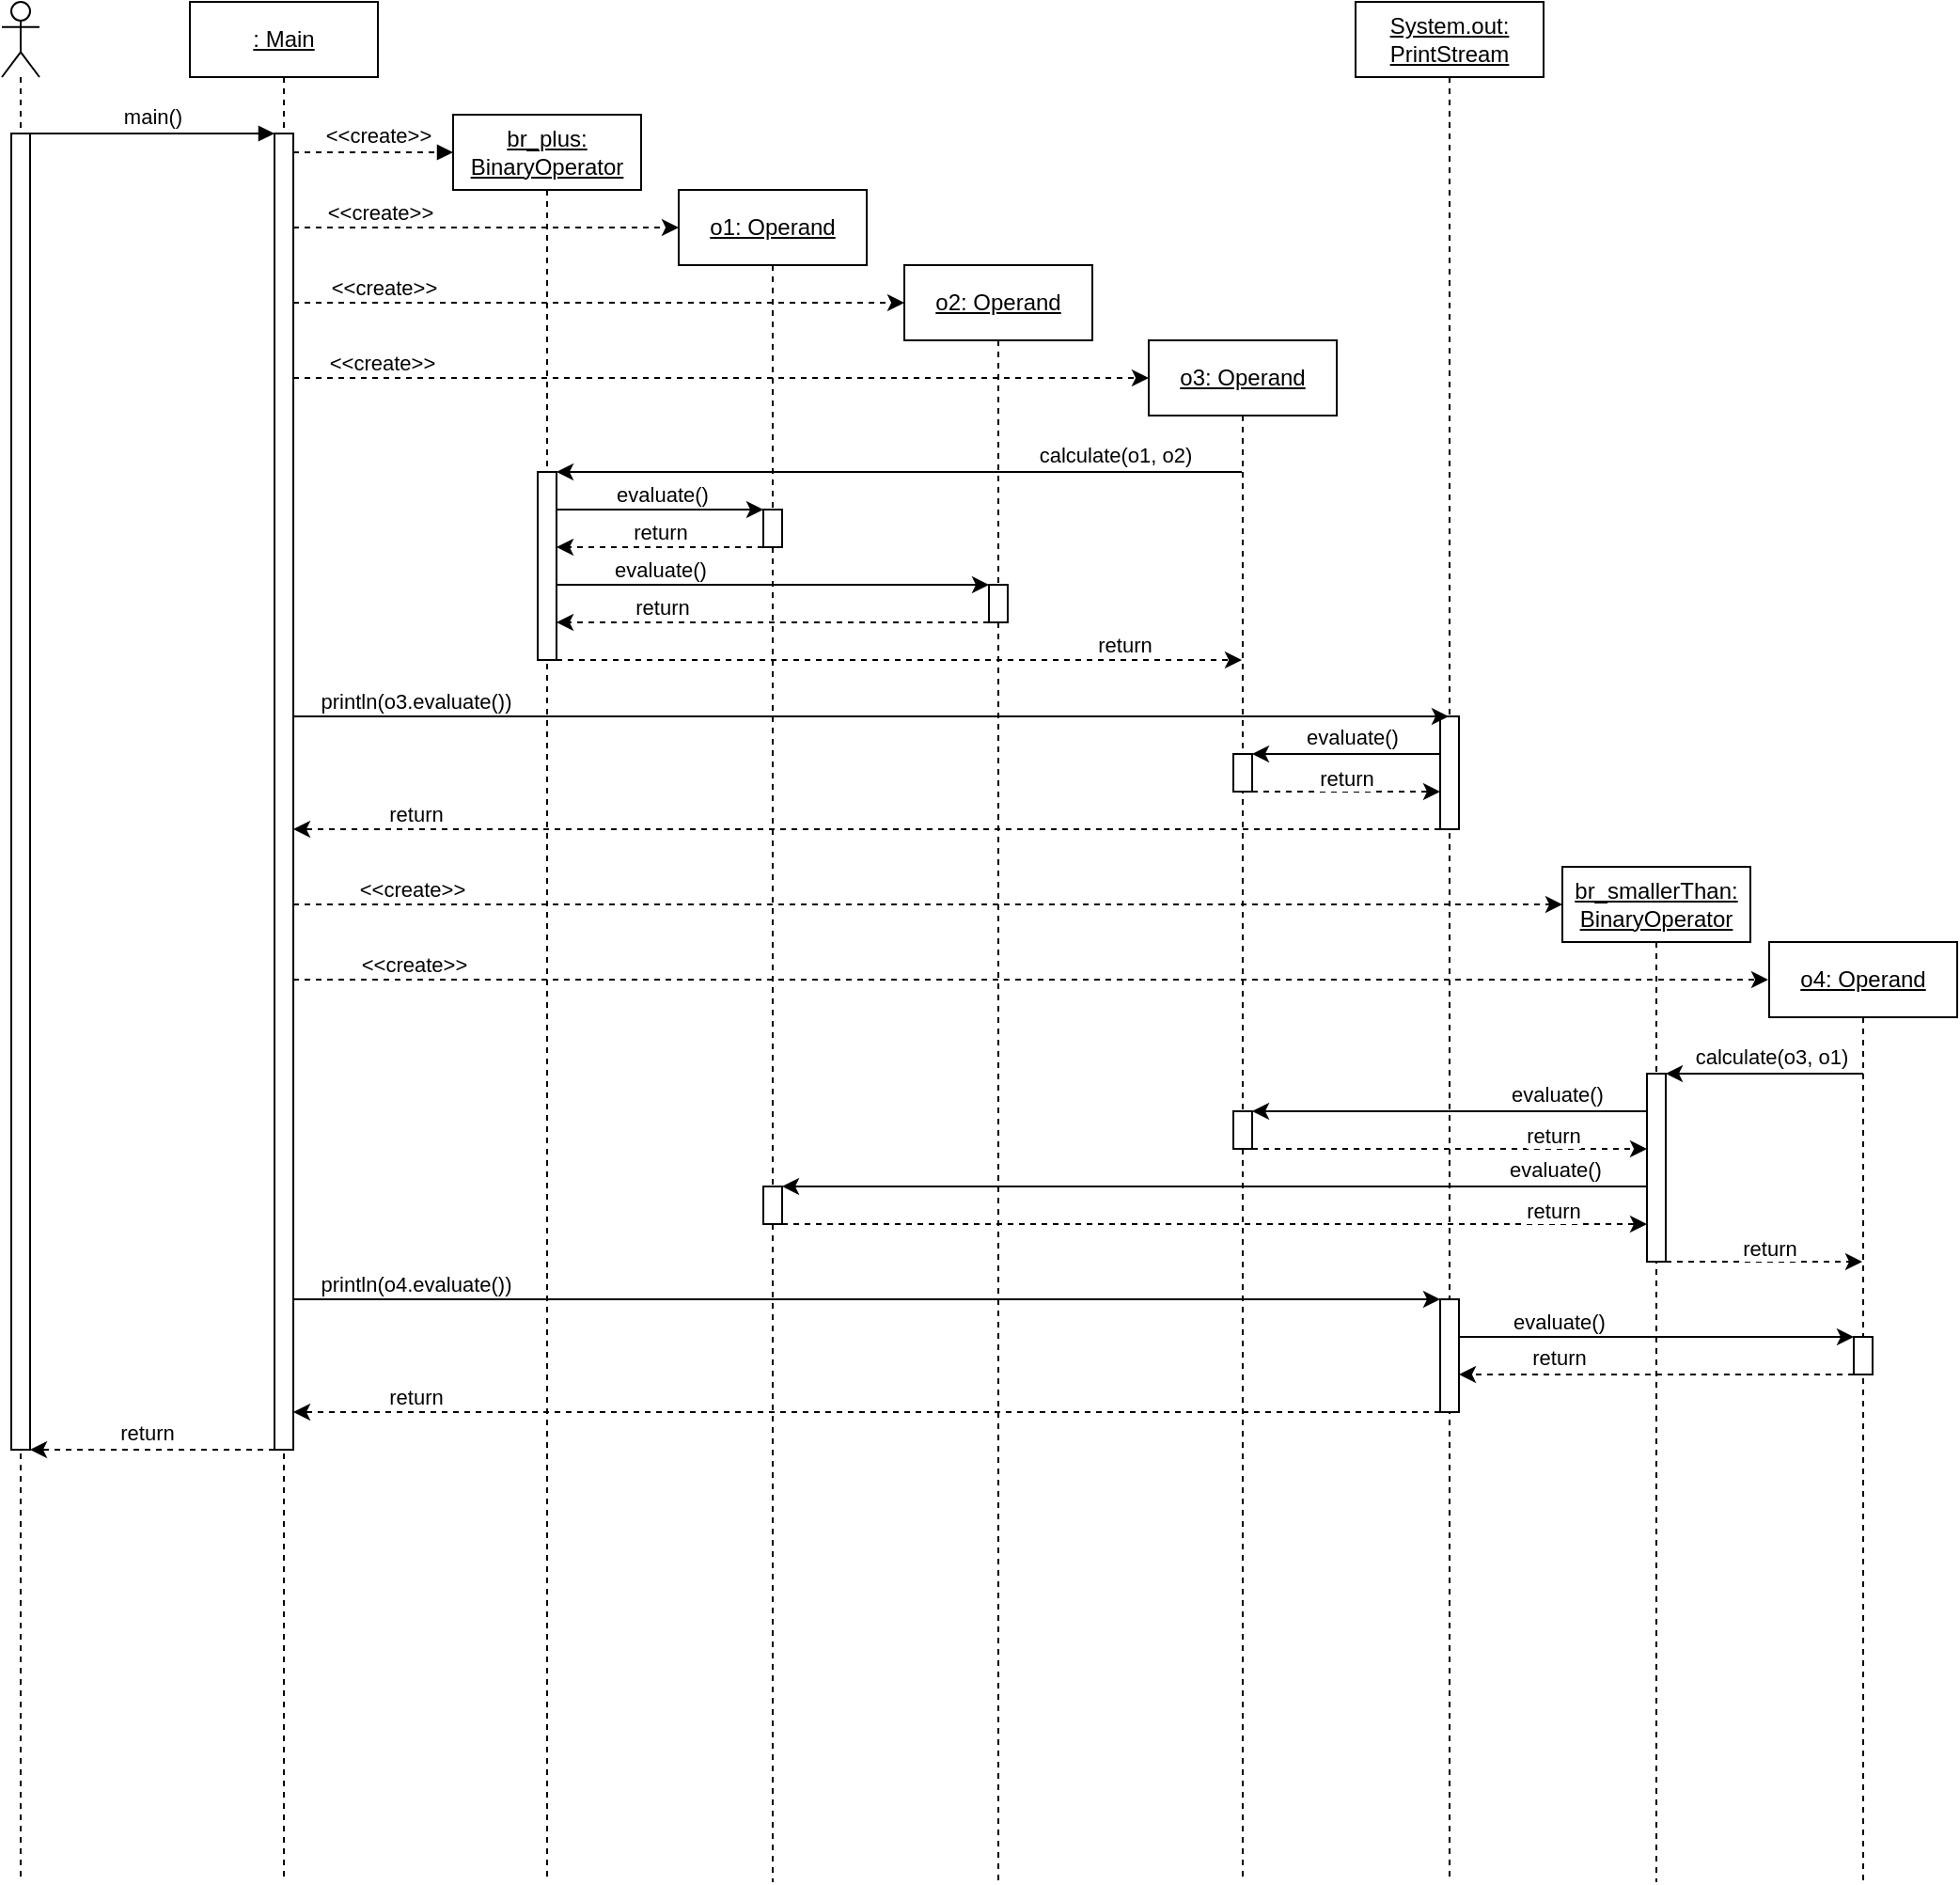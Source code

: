 <mxfile version="23.1.4" type="github">
  <diagram name="Page-1" id="2YBvvXClWsGukQMizWep">
    <mxGraphModel dx="2017" dy="569" grid="1" gridSize="10" guides="1" tooltips="1" connect="1" arrows="1" fold="1" page="1" pageScale="1" pageWidth="850" pageHeight="1100" math="0" shadow="0">
      <root>
        <mxCell id="0" />
        <mxCell id="1" parent="0" />
        <mxCell id="rCQYXWv0gWb4d6cG3vs2-90" value="" style="shape=umlLifeline;perimeter=lifelinePerimeter;whiteSpace=wrap;html=1;container=1;dropTarget=0;collapsible=0;recursiveResize=0;outlineConnect=0;portConstraint=eastwest;newEdgeStyle={&quot;curved&quot;:0,&quot;rounded&quot;:0};participant=umlActor;" vertex="1" parent="1">
          <mxGeometry x="-60" y="40" width="20" height="1000" as="geometry" />
        </mxCell>
        <mxCell id="aM9ryv3xv72pqoxQDRHE-1" value=": Main" style="shape=umlLifeline;perimeter=lifelinePerimeter;whiteSpace=wrap;html=1;container=0;dropTarget=0;collapsible=0;recursiveResize=0;outlineConnect=0;portConstraint=eastwest;newEdgeStyle={&quot;edgeStyle&quot;:&quot;elbowEdgeStyle&quot;,&quot;elbow&quot;:&quot;vertical&quot;,&quot;curved&quot;:0,&quot;rounded&quot;:0};fontStyle=4" parent="1" vertex="1">
          <mxGeometry x="40" y="40" width="100" height="1000" as="geometry" />
        </mxCell>
        <mxCell id="aM9ryv3xv72pqoxQDRHE-2" value="" style="html=1;points=[];perimeter=orthogonalPerimeter;outlineConnect=0;targetShapes=umlLifeline;portConstraint=eastwest;newEdgeStyle={&quot;edgeStyle&quot;:&quot;elbowEdgeStyle&quot;,&quot;elbow&quot;:&quot;vertical&quot;,&quot;curved&quot;:0,&quot;rounded&quot;:0};" parent="aM9ryv3xv72pqoxQDRHE-1" vertex="1">
          <mxGeometry x="45" y="70" width="10" height="700" as="geometry" />
        </mxCell>
        <mxCell id="aM9ryv3xv72pqoxQDRHE-5" value="br_plus: BinaryOperator" style="shape=umlLifeline;perimeter=lifelinePerimeter;whiteSpace=wrap;html=1;container=0;dropTarget=0;collapsible=0;recursiveResize=0;outlineConnect=0;portConstraint=eastwest;newEdgeStyle={&quot;edgeStyle&quot;:&quot;elbowEdgeStyle&quot;,&quot;elbow&quot;:&quot;vertical&quot;,&quot;curved&quot;:0,&quot;rounded&quot;:0};fontStyle=4" parent="1" vertex="1">
          <mxGeometry x="180" y="100" width="100" height="940" as="geometry" />
        </mxCell>
        <mxCell id="rCQYXWv0gWb4d6cG3vs2-32" value="" style="html=1;points=[];perimeter=orthogonalPerimeter;outlineConnect=0;targetShapes=umlLifeline;portConstraint=eastwest;newEdgeStyle={&quot;edgeStyle&quot;:&quot;elbowEdgeStyle&quot;,&quot;elbow&quot;:&quot;vertical&quot;,&quot;curved&quot;:0,&quot;rounded&quot;:0};" vertex="1" parent="aM9ryv3xv72pqoxQDRHE-5">
          <mxGeometry x="45" y="190" width="10" height="100" as="geometry" />
        </mxCell>
        <mxCell id="aM9ryv3xv72pqoxQDRHE-7" value="&amp;lt;&amp;lt;create&amp;gt;&amp;gt;" style="html=1;verticalAlign=bottom;endArrow=block;edgeStyle=elbowEdgeStyle;elbow=vertical;curved=0;rounded=0;dashed=1;" parent="1" source="aM9ryv3xv72pqoxQDRHE-2" edge="1">
          <mxGeometry x="0.059" relative="1" as="geometry">
            <mxPoint x="195" y="130" as="sourcePoint" />
            <Array as="points">
              <mxPoint x="180" y="120" />
            </Array>
            <mxPoint x="180" y="120" as="targetPoint" />
            <mxPoint as="offset" />
          </mxGeometry>
        </mxCell>
        <mxCell id="rCQYXWv0gWb4d6cG3vs2-2" value="o1: Operand" style="shape=umlLifeline;perimeter=lifelinePerimeter;whiteSpace=wrap;html=1;container=0;dropTarget=0;collapsible=0;recursiveResize=0;outlineConnect=0;portConstraint=eastwest;newEdgeStyle={&quot;edgeStyle&quot;:&quot;elbowEdgeStyle&quot;,&quot;elbow&quot;:&quot;vertical&quot;,&quot;curved&quot;:0,&quot;rounded&quot;:0};fontStyle=4" vertex="1" parent="1">
          <mxGeometry x="300" y="140" width="100" height="900" as="geometry" />
        </mxCell>
        <mxCell id="rCQYXWv0gWb4d6cG3vs2-4" value="o2: Operand" style="shape=umlLifeline;perimeter=lifelinePerimeter;whiteSpace=wrap;html=1;container=0;dropTarget=0;collapsible=0;recursiveResize=0;outlineConnect=0;portConstraint=eastwest;newEdgeStyle={&quot;edgeStyle&quot;:&quot;elbowEdgeStyle&quot;,&quot;elbow&quot;:&quot;vertical&quot;,&quot;curved&quot;:0,&quot;rounded&quot;:0};fontStyle=4" vertex="1" parent="1">
          <mxGeometry x="420" y="180" width="100" height="860" as="geometry" />
        </mxCell>
        <mxCell id="rCQYXWv0gWb4d6cG3vs2-40" value="" style="html=1;points=[];perimeter=orthogonalPerimeter;outlineConnect=0;targetShapes=umlLifeline;portConstraint=eastwest;newEdgeStyle={&quot;edgeStyle&quot;:&quot;elbowEdgeStyle&quot;,&quot;elbow&quot;:&quot;vertical&quot;,&quot;curved&quot;:0,&quot;rounded&quot;:0};" vertex="1" parent="rCQYXWv0gWb4d6cG3vs2-4">
          <mxGeometry x="45" y="170" width="10" height="20" as="geometry" />
        </mxCell>
        <mxCell id="rCQYXWv0gWb4d6cG3vs2-6" value="o3: Operand" style="shape=umlLifeline;perimeter=lifelinePerimeter;whiteSpace=wrap;html=1;container=0;dropTarget=0;collapsible=0;recursiveResize=0;outlineConnect=0;portConstraint=eastwest;newEdgeStyle={&quot;edgeStyle&quot;:&quot;elbowEdgeStyle&quot;,&quot;elbow&quot;:&quot;vertical&quot;,&quot;curved&quot;:0,&quot;rounded&quot;:0};fontStyle=4" vertex="1" parent="1">
          <mxGeometry x="550" y="220" width="100" height="820" as="geometry" />
        </mxCell>
        <mxCell id="rCQYXWv0gWb4d6cG3vs2-49" value="" style="html=1;points=[];perimeter=orthogonalPerimeter;outlineConnect=0;targetShapes=umlLifeline;portConstraint=eastwest;newEdgeStyle={&quot;edgeStyle&quot;:&quot;elbowEdgeStyle&quot;,&quot;elbow&quot;:&quot;vertical&quot;,&quot;curved&quot;:0,&quot;rounded&quot;:0};" vertex="1" parent="rCQYXWv0gWb4d6cG3vs2-6">
          <mxGeometry x="45" y="220" width="10" height="20" as="geometry" />
        </mxCell>
        <mxCell id="rCQYXWv0gWb4d6cG3vs2-8" value="System.out: PrintStream" style="shape=umlLifeline;perimeter=lifelinePerimeter;whiteSpace=wrap;html=1;container=0;dropTarget=0;collapsible=0;recursiveResize=0;outlineConnect=0;portConstraint=eastwest;newEdgeStyle={&quot;edgeStyle&quot;:&quot;elbowEdgeStyle&quot;,&quot;elbow&quot;:&quot;vertical&quot;,&quot;curved&quot;:0,&quot;rounded&quot;:0};fontStyle=4" vertex="1" parent="1">
          <mxGeometry x="660" y="40" width="100" height="1000" as="geometry" />
        </mxCell>
        <mxCell id="rCQYXWv0gWb4d6cG3vs2-9" value="" style="html=1;points=[];perimeter=orthogonalPerimeter;outlineConnect=0;targetShapes=umlLifeline;portConstraint=eastwest;newEdgeStyle={&quot;edgeStyle&quot;:&quot;elbowEdgeStyle&quot;,&quot;elbow&quot;:&quot;vertical&quot;,&quot;curved&quot;:0,&quot;rounded&quot;:0};" vertex="1" parent="rCQYXWv0gWb4d6cG3vs2-8">
          <mxGeometry x="45" y="380" width="10" height="60" as="geometry" />
        </mxCell>
        <mxCell id="rCQYXWv0gWb4d6cG3vs2-10" value="br_smallerThan: BinaryOperator" style="shape=umlLifeline;perimeter=lifelinePerimeter;whiteSpace=wrap;html=1;container=0;dropTarget=0;collapsible=0;recursiveResize=0;outlineConnect=0;portConstraint=eastwest;newEdgeStyle={&quot;edgeStyle&quot;:&quot;elbowEdgeStyle&quot;,&quot;elbow&quot;:&quot;vertical&quot;,&quot;curved&quot;:0,&quot;rounded&quot;:0};fontStyle=4" vertex="1" parent="1">
          <mxGeometry x="770" y="500" width="100" height="540" as="geometry" />
        </mxCell>
        <mxCell id="rCQYXWv0gWb4d6cG3vs2-60" value="" style="html=1;points=[];perimeter=orthogonalPerimeter;outlineConnect=0;targetShapes=umlLifeline;portConstraint=eastwest;newEdgeStyle={&quot;edgeStyle&quot;:&quot;elbowEdgeStyle&quot;,&quot;elbow&quot;:&quot;vertical&quot;,&quot;curved&quot;:0,&quot;rounded&quot;:0};" vertex="1" parent="rCQYXWv0gWb4d6cG3vs2-10">
          <mxGeometry x="45" y="110" width="10" height="100" as="geometry" />
        </mxCell>
        <mxCell id="rCQYXWv0gWb4d6cG3vs2-12" value="o4: Operand" style="shape=umlLifeline;perimeter=lifelinePerimeter;whiteSpace=wrap;html=1;container=0;dropTarget=0;collapsible=0;recursiveResize=0;outlineConnect=0;portConstraint=eastwest;newEdgeStyle={&quot;edgeStyle&quot;:&quot;elbowEdgeStyle&quot;,&quot;elbow&quot;:&quot;vertical&quot;,&quot;curved&quot;:0,&quot;rounded&quot;:0};fontStyle=4" vertex="1" parent="1">
          <mxGeometry x="880" y="540" width="100" height="500" as="geometry" />
        </mxCell>
        <mxCell id="rCQYXWv0gWb4d6cG3vs2-79" value="" style="html=1;points=[];perimeter=orthogonalPerimeter;outlineConnect=0;targetShapes=umlLifeline;portConstraint=eastwest;newEdgeStyle={&quot;edgeStyle&quot;:&quot;elbowEdgeStyle&quot;,&quot;elbow&quot;:&quot;vertical&quot;,&quot;curved&quot;:0,&quot;rounded&quot;:0};direction=west;" vertex="1" parent="rCQYXWv0gWb4d6cG3vs2-12">
          <mxGeometry x="45" y="210" width="10" height="20" as="geometry" />
        </mxCell>
        <mxCell id="rCQYXWv0gWb4d6cG3vs2-15" value="" style="endArrow=classic;html=1;rounded=0;verticalAlign=bottom;dashed=1;" edge="1" parent="1">
          <mxGeometry width="50" height="50" relative="1" as="geometry">
            <mxPoint x="95" y="160.0" as="sourcePoint" />
            <mxPoint x="300" y="160" as="targetPoint" />
          </mxGeometry>
        </mxCell>
        <mxCell id="rCQYXWv0gWb4d6cG3vs2-16" value="&amp;lt;&amp;lt;create&amp;gt;&amp;gt;" style="edgeLabel;html=1;align=center;verticalAlign=bottom;resizable=0;points=[];labelPosition=center;verticalLabelPosition=middle;" vertex="1" connectable="0" parent="rCQYXWv0gWb4d6cG3vs2-15">
          <mxGeometry x="-0.248" y="1" relative="1" as="geometry">
            <mxPoint x="-31" y="1" as="offset" />
          </mxGeometry>
        </mxCell>
        <mxCell id="rCQYXWv0gWb4d6cG3vs2-18" value="" style="endArrow=classic;html=1;rounded=0;verticalAlign=bottom;dashed=1;" edge="1" parent="1">
          <mxGeometry width="50" height="50" relative="1" as="geometry">
            <mxPoint x="95" y="200.0" as="sourcePoint" />
            <mxPoint x="420" y="200" as="targetPoint" />
          </mxGeometry>
        </mxCell>
        <mxCell id="rCQYXWv0gWb4d6cG3vs2-19" value="&amp;lt;&amp;lt;create&amp;gt;&amp;gt;" style="edgeLabel;html=1;align=center;verticalAlign=bottom;resizable=0;points=[];" vertex="1" connectable="0" parent="rCQYXWv0gWb4d6cG3vs2-18">
          <mxGeometry x="-0.248" y="1" relative="1" as="geometry">
            <mxPoint x="-74" y="1" as="offset" />
          </mxGeometry>
        </mxCell>
        <mxCell id="rCQYXWv0gWb4d6cG3vs2-27" value="main()" style="html=1;verticalAlign=bottom;endArrow=block;edgeStyle=elbowEdgeStyle;elbow=vertical;curved=0;rounded=0;" edge="1" parent="1">
          <mxGeometry relative="1" as="geometry">
            <mxPoint x="-45" y="110" as="sourcePoint" />
            <Array as="points">
              <mxPoint x="40" y="110" />
            </Array>
            <mxPoint x="85" y="110" as="targetPoint" />
          </mxGeometry>
        </mxCell>
        <mxCell id="rCQYXWv0gWb4d6cG3vs2-28" value="" style="endArrow=classic;html=1;rounded=0;verticalAlign=bottom;dashed=1;" edge="1" parent="1" source="aM9ryv3xv72pqoxQDRHE-2">
          <mxGeometry width="50" height="50" relative="1" as="geometry">
            <mxPoint x="105" y="240" as="sourcePoint" />
            <mxPoint x="550" y="240" as="targetPoint" />
          </mxGeometry>
        </mxCell>
        <mxCell id="rCQYXWv0gWb4d6cG3vs2-29" value="&amp;lt;&amp;lt;create&amp;gt;&amp;gt;" style="edgeLabel;html=1;align=center;verticalAlign=bottom;resizable=0;points=[];" vertex="1" connectable="0" parent="rCQYXWv0gWb4d6cG3vs2-28">
          <mxGeometry x="-0.248" y="1" relative="1" as="geometry">
            <mxPoint x="-124" y="1" as="offset" />
          </mxGeometry>
        </mxCell>
        <mxCell id="rCQYXWv0gWb4d6cG3vs2-30" value="" style="endArrow=classic;html=1;rounded=0;" edge="1" parent="1">
          <mxGeometry width="50" height="50" relative="1" as="geometry">
            <mxPoint x="599.5" y="290" as="sourcePoint" />
            <mxPoint x="235" y="290.0" as="targetPoint" />
          </mxGeometry>
        </mxCell>
        <mxCell id="rCQYXWv0gWb4d6cG3vs2-31" value="calculate(o1, o2)" style="edgeLabel;html=1;align=center;verticalAlign=bottom;resizable=0;points=[];" vertex="1" connectable="0" parent="rCQYXWv0gWb4d6cG3vs2-30">
          <mxGeometry x="-0.631" y="-1" relative="1" as="geometry">
            <mxPoint as="offset" />
          </mxGeometry>
        </mxCell>
        <mxCell id="rCQYXWv0gWb4d6cG3vs2-33" value="" style="endArrow=classic;html=1;rounded=0;" edge="1" parent="1" target="rCQYXWv0gWb4d6cG3vs2-34">
          <mxGeometry width="50" height="50" relative="1" as="geometry">
            <mxPoint x="235" y="310" as="sourcePoint" />
            <mxPoint x="330" y="310" as="targetPoint" />
          </mxGeometry>
        </mxCell>
        <mxCell id="rCQYXWv0gWb4d6cG3vs2-35" value="evaluate()" style="edgeLabel;html=1;align=center;verticalAlign=bottom;resizable=0;points=[];" vertex="1" connectable="0" parent="rCQYXWv0gWb4d6cG3vs2-33">
          <mxGeometry x="-0.291" relative="1" as="geometry">
            <mxPoint x="17" as="offset" />
          </mxGeometry>
        </mxCell>
        <mxCell id="rCQYXWv0gWb4d6cG3vs2-34" value="" style="html=1;points=[];perimeter=orthogonalPerimeter;outlineConnect=0;targetShapes=umlLifeline;portConstraint=eastwest;newEdgeStyle={&quot;edgeStyle&quot;:&quot;elbowEdgeStyle&quot;,&quot;elbow&quot;:&quot;vertical&quot;,&quot;curved&quot;:0,&quot;rounded&quot;:0};" vertex="1" parent="1">
          <mxGeometry x="345" y="310" width="10" height="20" as="geometry" />
        </mxCell>
        <mxCell id="rCQYXWv0gWb4d6cG3vs2-36" value="" style="endArrow=classic;html=1;rounded=0;dashed=1;" edge="1" parent="1">
          <mxGeometry width="50" height="50" relative="1" as="geometry">
            <mxPoint x="345" y="330" as="sourcePoint" />
            <mxPoint x="235" y="330" as="targetPoint" />
          </mxGeometry>
        </mxCell>
        <mxCell id="rCQYXWv0gWb4d6cG3vs2-37" value="return" style="edgeLabel;html=1;align=center;verticalAlign=bottom;resizable=0;points=[];" vertex="1" connectable="0" parent="rCQYXWv0gWb4d6cG3vs2-36">
          <mxGeometry x="-0.291" relative="1" as="geometry">
            <mxPoint x="-16" as="offset" />
          </mxGeometry>
        </mxCell>
        <mxCell id="rCQYXWv0gWb4d6cG3vs2-38" value="" style="endArrow=classic;html=1;rounded=0;" edge="1" parent="1" target="rCQYXWv0gWb4d6cG3vs2-40">
          <mxGeometry width="50" height="50" relative="1" as="geometry">
            <mxPoint x="235" y="350" as="sourcePoint" />
            <mxPoint x="330" y="350" as="targetPoint" />
          </mxGeometry>
        </mxCell>
        <mxCell id="rCQYXWv0gWb4d6cG3vs2-39" value="evaluate()" style="edgeLabel;html=1;align=center;verticalAlign=bottom;resizable=0;points=[];" vertex="1" connectable="0" parent="rCQYXWv0gWb4d6cG3vs2-38">
          <mxGeometry x="-0.291" relative="1" as="geometry">
            <mxPoint x="-27" as="offset" />
          </mxGeometry>
        </mxCell>
        <mxCell id="rCQYXWv0gWb4d6cG3vs2-41" value="" style="endArrow=classic;html=1;rounded=0;dashed=1;" edge="1" parent="1" source="rCQYXWv0gWb4d6cG3vs2-40">
          <mxGeometry width="50" height="50" relative="1" as="geometry">
            <mxPoint x="345" y="370" as="sourcePoint" />
            <mxPoint x="235" y="370" as="targetPoint" />
          </mxGeometry>
        </mxCell>
        <mxCell id="rCQYXWv0gWb4d6cG3vs2-42" value="return" style="edgeLabel;html=1;align=center;verticalAlign=bottom;resizable=0;points=[];" vertex="1" connectable="0" parent="rCQYXWv0gWb4d6cG3vs2-41">
          <mxGeometry x="-0.291" relative="1" as="geometry">
            <mxPoint x="-93" as="offset" />
          </mxGeometry>
        </mxCell>
        <mxCell id="rCQYXWv0gWb4d6cG3vs2-43" value="" style="endArrow=classic;html=1;rounded=0;dashed=1;" edge="1" parent="1" target="rCQYXWv0gWb4d6cG3vs2-6">
          <mxGeometry width="50" height="50" relative="1" as="geometry">
            <mxPoint x="235" y="390" as="sourcePoint" />
            <mxPoint x="465" y="390" as="targetPoint" />
          </mxGeometry>
        </mxCell>
        <mxCell id="rCQYXWv0gWb4d6cG3vs2-44" value="return" style="edgeLabel;html=1;align=center;verticalAlign=bottom;resizable=0;points=[];" vertex="1" connectable="0" parent="rCQYXWv0gWb4d6cG3vs2-43">
          <mxGeometry x="-0.291" relative="1" as="geometry">
            <mxPoint x="173" as="offset" />
          </mxGeometry>
        </mxCell>
        <mxCell id="rCQYXWv0gWb4d6cG3vs2-45" value="" style="endArrow=classic;html=1;rounded=0;" edge="1" parent="1" source="aM9ryv3xv72pqoxQDRHE-2">
          <mxGeometry width="50" height="50" relative="1" as="geometry">
            <mxPoint x="160" y="420" as="sourcePoint" />
            <mxPoint x="709.5" y="420" as="targetPoint" />
          </mxGeometry>
        </mxCell>
        <mxCell id="rCQYXWv0gWb4d6cG3vs2-46" value="println(o3.evaluate())" style="edgeLabel;html=1;align=center;verticalAlign=bottom;resizable=0;points=[];" vertex="1" connectable="0" parent="rCQYXWv0gWb4d6cG3vs2-45">
          <mxGeometry x="-0.805" y="-1" relative="1" as="geometry">
            <mxPoint x="5" y="-1" as="offset" />
          </mxGeometry>
        </mxCell>
        <mxCell id="rCQYXWv0gWb4d6cG3vs2-47" value="" style="endArrow=classic;html=1;rounded=0;" edge="1" parent="1" target="rCQYXWv0gWb4d6cG3vs2-49">
          <mxGeometry width="50" height="50" relative="1" as="geometry">
            <mxPoint x="705" y="440" as="sourcePoint" />
            <mxPoint x="610" y="440.0" as="targetPoint" />
          </mxGeometry>
        </mxCell>
        <mxCell id="rCQYXWv0gWb4d6cG3vs2-48" value="evaluate()" style="edgeLabel;html=1;align=center;verticalAlign=bottom;resizable=0;points=[];" vertex="1" connectable="0" parent="rCQYXWv0gWb4d6cG3vs2-47">
          <mxGeometry x="-0.631" y="-1" relative="1" as="geometry">
            <mxPoint x="-29" as="offset" />
          </mxGeometry>
        </mxCell>
        <mxCell id="rCQYXWv0gWb4d6cG3vs2-50" value="" style="endArrow=classic;html=1;rounded=0;dashed=1;" edge="1" parent="1">
          <mxGeometry width="50" height="50" relative="1" as="geometry">
            <mxPoint x="605" y="460" as="sourcePoint" />
            <mxPoint x="705" y="460" as="targetPoint" />
          </mxGeometry>
        </mxCell>
        <mxCell id="rCQYXWv0gWb4d6cG3vs2-51" value="return" style="edgeLabel;html=1;align=center;verticalAlign=bottom;resizable=0;points=[];" vertex="1" connectable="0" parent="rCQYXWv0gWb4d6cG3vs2-50">
          <mxGeometry x="-0.631" y="-1" relative="1" as="geometry">
            <mxPoint x="31" as="offset" />
          </mxGeometry>
        </mxCell>
        <mxCell id="rCQYXWv0gWb4d6cG3vs2-52" value="" style="endArrow=classic;html=1;rounded=0;dashed=1;" edge="1" parent="1" target="aM9ryv3xv72pqoxQDRHE-2">
          <mxGeometry width="50" height="50" relative="1" as="geometry">
            <mxPoint x="705" y="480" as="sourcePoint" />
            <mxPoint x="475" y="480" as="targetPoint" />
          </mxGeometry>
        </mxCell>
        <mxCell id="rCQYXWv0gWb4d6cG3vs2-53" value="return" style="edgeLabel;html=1;align=center;verticalAlign=bottom;resizable=0;points=[];" vertex="1" connectable="0" parent="rCQYXWv0gWb4d6cG3vs2-52">
          <mxGeometry x="-0.291" relative="1" as="geometry">
            <mxPoint x="-329" as="offset" />
          </mxGeometry>
        </mxCell>
        <mxCell id="rCQYXWv0gWb4d6cG3vs2-54" value="" style="endArrow=classic;html=1;rounded=0;verticalAlign=bottom;dashed=1;" edge="1" parent="1">
          <mxGeometry width="50" height="50" relative="1" as="geometry">
            <mxPoint x="95" y="520" as="sourcePoint" />
            <mxPoint x="770" y="520" as="targetPoint" />
          </mxGeometry>
        </mxCell>
        <mxCell id="rCQYXWv0gWb4d6cG3vs2-55" value="&amp;lt;&amp;lt;create&amp;gt;&amp;gt;" style="edgeLabel;html=1;align=center;verticalAlign=bottom;resizable=0;points=[];labelPosition=center;verticalLabelPosition=middle;" vertex="1" connectable="0" parent="rCQYXWv0gWb4d6cG3vs2-54">
          <mxGeometry x="-0.248" y="1" relative="1" as="geometry">
            <mxPoint x="-191" y="1" as="offset" />
          </mxGeometry>
        </mxCell>
        <mxCell id="rCQYXWv0gWb4d6cG3vs2-56" value="" style="endArrow=classic;html=1;rounded=0;verticalAlign=bottom;dashed=1;" edge="1" parent="1">
          <mxGeometry width="50" height="50" relative="1" as="geometry">
            <mxPoint x="95" y="560" as="sourcePoint" />
            <mxPoint x="879.5" y="560" as="targetPoint" />
          </mxGeometry>
        </mxCell>
        <mxCell id="rCQYXWv0gWb4d6cG3vs2-57" value="&amp;lt;&amp;lt;create&amp;gt;&amp;gt;" style="edgeLabel;html=1;align=center;verticalAlign=bottom;resizable=0;points=[];labelPosition=center;verticalLabelPosition=middle;" vertex="1" connectable="0" parent="rCQYXWv0gWb4d6cG3vs2-56">
          <mxGeometry x="-0.248" y="1" relative="1" as="geometry">
            <mxPoint x="-231" y="1" as="offset" />
          </mxGeometry>
        </mxCell>
        <mxCell id="rCQYXWv0gWb4d6cG3vs2-58" value="" style="endArrow=classic;html=1;rounded=0;" edge="1" parent="1" target="rCQYXWv0gWb4d6cG3vs2-60">
          <mxGeometry width="50" height="50" relative="1" as="geometry">
            <mxPoint x="930" y="610" as="sourcePoint" />
            <mxPoint x="840" y="610" as="targetPoint" />
          </mxGeometry>
        </mxCell>
        <mxCell id="rCQYXWv0gWb4d6cG3vs2-59" value="calculate(o3, o1)" style="edgeLabel;html=1;align=center;verticalAlign=bottom;resizable=0;points=[];" vertex="1" connectable="0" parent="rCQYXWv0gWb4d6cG3vs2-58">
          <mxGeometry x="-0.631" y="-1" relative="1" as="geometry">
            <mxPoint x="-30" as="offset" />
          </mxGeometry>
        </mxCell>
        <mxCell id="rCQYXWv0gWb4d6cG3vs2-61" value="" style="endArrow=classic;html=1;rounded=0;" edge="1" parent="1" target="rCQYXWv0gWb4d6cG3vs2-63">
          <mxGeometry width="50" height="50" relative="1" as="geometry">
            <mxPoint x="815" y="630" as="sourcePoint" />
            <mxPoint x="610" y="630" as="targetPoint" />
          </mxGeometry>
        </mxCell>
        <mxCell id="rCQYXWv0gWb4d6cG3vs2-62" value="&lt;div&gt;evaluate()&lt;/div&gt;" style="edgeLabel;html=1;align=center;verticalAlign=bottom;resizable=0;points=[];" vertex="1" connectable="0" parent="rCQYXWv0gWb4d6cG3vs2-61">
          <mxGeometry x="-0.631" y="-1" relative="1" as="geometry">
            <mxPoint x="-10" as="offset" />
          </mxGeometry>
        </mxCell>
        <mxCell id="rCQYXWv0gWb4d6cG3vs2-63" value="" style="html=1;points=[];perimeter=orthogonalPerimeter;outlineConnect=0;targetShapes=umlLifeline;portConstraint=eastwest;newEdgeStyle={&quot;edgeStyle&quot;:&quot;elbowEdgeStyle&quot;,&quot;elbow&quot;:&quot;vertical&quot;,&quot;curved&quot;:0,&quot;rounded&quot;:0};" vertex="1" parent="1">
          <mxGeometry x="595" y="630" width="10" height="20" as="geometry" />
        </mxCell>
        <mxCell id="rCQYXWv0gWb4d6cG3vs2-64" value="" style="endArrow=classic;html=1;rounded=0;dashed=1;" edge="1" parent="1" target="rCQYXWv0gWb4d6cG3vs2-60">
          <mxGeometry width="50" height="50" relative="1" as="geometry">
            <mxPoint x="605" y="650" as="sourcePoint" />
            <mxPoint x="705" y="650" as="targetPoint" />
          </mxGeometry>
        </mxCell>
        <mxCell id="rCQYXWv0gWb4d6cG3vs2-65" value="return" style="edgeLabel;html=1;align=center;verticalAlign=bottom;resizable=0;points=[];" vertex="1" connectable="0" parent="rCQYXWv0gWb4d6cG3vs2-64">
          <mxGeometry x="-0.631" y="-1" relative="1" as="geometry">
            <mxPoint x="121" as="offset" />
          </mxGeometry>
        </mxCell>
        <mxCell id="rCQYXWv0gWb4d6cG3vs2-69" value="" style="endArrow=classic;html=1;rounded=0;" edge="1" parent="1" target="rCQYXWv0gWb4d6cG3vs2-71">
          <mxGeometry width="50" height="50" relative="1" as="geometry">
            <mxPoint x="815" y="670" as="sourcePoint" />
            <mxPoint x="610" y="670" as="targetPoint" />
          </mxGeometry>
        </mxCell>
        <mxCell id="rCQYXWv0gWb4d6cG3vs2-70" value="&lt;div&gt;evaluate()&lt;/div&gt;" style="edgeLabel;html=1;align=center;verticalAlign=bottom;resizable=0;points=[];" vertex="1" connectable="0" parent="rCQYXWv0gWb4d6cG3vs2-69">
          <mxGeometry x="-0.631" y="-1" relative="1" as="geometry">
            <mxPoint x="36" as="offset" />
          </mxGeometry>
        </mxCell>
        <mxCell id="rCQYXWv0gWb4d6cG3vs2-71" value="" style="html=1;points=[];perimeter=orthogonalPerimeter;outlineConnect=0;targetShapes=umlLifeline;portConstraint=eastwest;newEdgeStyle={&quot;edgeStyle&quot;:&quot;elbowEdgeStyle&quot;,&quot;elbow&quot;:&quot;vertical&quot;,&quot;curved&quot;:0,&quot;rounded&quot;:0};" vertex="1" parent="1">
          <mxGeometry x="345" y="670" width="10" height="20" as="geometry" />
        </mxCell>
        <mxCell id="rCQYXWv0gWb4d6cG3vs2-72" value="" style="endArrow=classic;html=1;rounded=0;dashed=1;" edge="1" parent="1" source="rCQYXWv0gWb4d6cG3vs2-71">
          <mxGeometry width="50" height="50" relative="1" as="geometry">
            <mxPoint x="605" y="690" as="sourcePoint" />
            <mxPoint x="815" y="690" as="targetPoint" />
          </mxGeometry>
        </mxCell>
        <mxCell id="rCQYXWv0gWb4d6cG3vs2-73" value="return" style="edgeLabel;html=1;align=center;verticalAlign=bottom;resizable=0;points=[];" vertex="1" connectable="0" parent="rCQYXWv0gWb4d6cG3vs2-72">
          <mxGeometry x="-0.631" y="-1" relative="1" as="geometry">
            <mxPoint x="325" as="offset" />
          </mxGeometry>
        </mxCell>
        <mxCell id="rCQYXWv0gWb4d6cG3vs2-74" value="" style="endArrow=classic;html=1;rounded=0;dashed=1;" edge="1" parent="1" target="rCQYXWv0gWb4d6cG3vs2-12">
          <mxGeometry width="50" height="50" relative="1" as="geometry">
            <mxPoint x="825" y="710" as="sourcePoint" />
            <mxPoint x="1285" y="710" as="targetPoint" />
          </mxGeometry>
        </mxCell>
        <mxCell id="rCQYXWv0gWb4d6cG3vs2-75" value="return" style="edgeLabel;html=1;align=center;verticalAlign=bottom;resizable=0;points=[];" vertex="1" connectable="0" parent="rCQYXWv0gWb4d6cG3vs2-74">
          <mxGeometry x="-0.631" y="-1" relative="1" as="geometry">
            <mxPoint x="35" as="offset" />
          </mxGeometry>
        </mxCell>
        <mxCell id="rCQYXWv0gWb4d6cG3vs2-76" value="" style="endArrow=classic;html=1;rounded=0;" edge="1" parent="1" target="rCQYXWv0gWb4d6cG3vs2-78">
          <mxGeometry width="50" height="50" relative="1" as="geometry">
            <mxPoint x="95" y="730" as="sourcePoint" />
            <mxPoint x="700" y="730" as="targetPoint" />
          </mxGeometry>
        </mxCell>
        <mxCell id="rCQYXWv0gWb4d6cG3vs2-77" value="println(o4.evaluate())" style="edgeLabel;html=1;align=center;verticalAlign=bottom;resizable=0;points=[];" vertex="1" connectable="0" parent="rCQYXWv0gWb4d6cG3vs2-76">
          <mxGeometry x="-0.805" y="-1" relative="1" as="geometry">
            <mxPoint x="5" y="-1" as="offset" />
          </mxGeometry>
        </mxCell>
        <mxCell id="rCQYXWv0gWb4d6cG3vs2-78" value="" style="html=1;points=[];perimeter=orthogonalPerimeter;outlineConnect=0;targetShapes=umlLifeline;portConstraint=eastwest;newEdgeStyle={&quot;edgeStyle&quot;:&quot;elbowEdgeStyle&quot;,&quot;elbow&quot;:&quot;vertical&quot;,&quot;curved&quot;:0,&quot;rounded&quot;:0};" vertex="1" parent="1">
          <mxGeometry x="705" y="730" width="10" height="60" as="geometry" />
        </mxCell>
        <mxCell id="rCQYXWv0gWb4d6cG3vs2-80" value="" style="endArrow=classic;html=1;rounded=0;" edge="1" parent="1">
          <mxGeometry width="50" height="50" relative="1" as="geometry">
            <mxPoint x="715" y="750" as="sourcePoint" />
            <mxPoint x="925" y="750" as="targetPoint" />
          </mxGeometry>
        </mxCell>
        <mxCell id="rCQYXWv0gWb4d6cG3vs2-81" value="evaluate()" style="edgeLabel;html=1;align=center;verticalAlign=bottom;resizable=0;points=[];" vertex="1" connectable="0" parent="rCQYXWv0gWb4d6cG3vs2-80">
          <mxGeometry x="-0.631" y="-1" relative="1" as="geometry">
            <mxPoint x="14" y="-1" as="offset" />
          </mxGeometry>
        </mxCell>
        <mxCell id="rCQYXWv0gWb4d6cG3vs2-82" value="" style="endArrow=classic;html=1;rounded=0;dashed=1;" edge="1" parent="1" source="rCQYXWv0gWb4d6cG3vs2-79">
          <mxGeometry width="50" height="50" relative="1" as="geometry">
            <mxPoint x="815" y="770" as="sourcePoint" />
            <mxPoint x="715" y="770" as="targetPoint" />
          </mxGeometry>
        </mxCell>
        <mxCell id="rCQYXWv0gWb4d6cG3vs2-83" value="return" style="edgeLabel;html=1;align=center;verticalAlign=bottom;resizable=0;points=[];" vertex="1" connectable="0" parent="rCQYXWv0gWb4d6cG3vs2-82">
          <mxGeometry x="-0.631" y="-1" relative="1" as="geometry">
            <mxPoint x="-119" as="offset" />
          </mxGeometry>
        </mxCell>
        <mxCell id="rCQYXWv0gWb4d6cG3vs2-84" value="" style="endArrow=classic;html=1;rounded=0;dashed=1;" edge="1" parent="1">
          <mxGeometry width="50" height="50" relative="1" as="geometry">
            <mxPoint x="705" y="790" as="sourcePoint" />
            <mxPoint x="95" y="790" as="targetPoint" />
          </mxGeometry>
        </mxCell>
        <mxCell id="rCQYXWv0gWb4d6cG3vs2-85" value="return" style="edgeLabel;html=1;align=center;verticalAlign=bottom;resizable=0;points=[];" vertex="1" connectable="0" parent="rCQYXWv0gWb4d6cG3vs2-84">
          <mxGeometry x="-0.291" relative="1" as="geometry">
            <mxPoint x="-329" as="offset" />
          </mxGeometry>
        </mxCell>
        <mxCell id="rCQYXWv0gWb4d6cG3vs2-86" value="" style="endArrow=classic;html=1;rounded=0;dashed=1;" edge="1" parent="1" source="aM9ryv3xv72pqoxQDRHE-2">
          <mxGeometry width="50" height="50" relative="1" as="geometry">
            <mxPoint x="60" y="810" as="sourcePoint" />
            <mxPoint x="-45" y="810" as="targetPoint" />
          </mxGeometry>
        </mxCell>
        <mxCell id="rCQYXWv0gWb4d6cG3vs2-87" value="return" style="edgeLabel;html=1;align=center;verticalAlign=bottom;resizable=0;points=[];" vertex="1" connectable="0" parent="rCQYXWv0gWb4d6cG3vs2-86">
          <mxGeometry x="-0.254" y="-1" relative="1" as="geometry">
            <mxPoint x="-20" as="offset" />
          </mxGeometry>
        </mxCell>
        <mxCell id="rCQYXWv0gWb4d6cG3vs2-26" value="" style="html=1;points=[];perimeter=orthogonalPerimeter;outlineConnect=0;targetShapes=umlLifeline;portConstraint=eastwest;newEdgeStyle={&quot;edgeStyle&quot;:&quot;elbowEdgeStyle&quot;,&quot;elbow&quot;:&quot;vertical&quot;,&quot;curved&quot;:0,&quot;rounded&quot;:0};" vertex="1" parent="1">
          <mxGeometry x="-55" y="110" width="10" height="700" as="geometry" />
        </mxCell>
      </root>
    </mxGraphModel>
  </diagram>
</mxfile>
